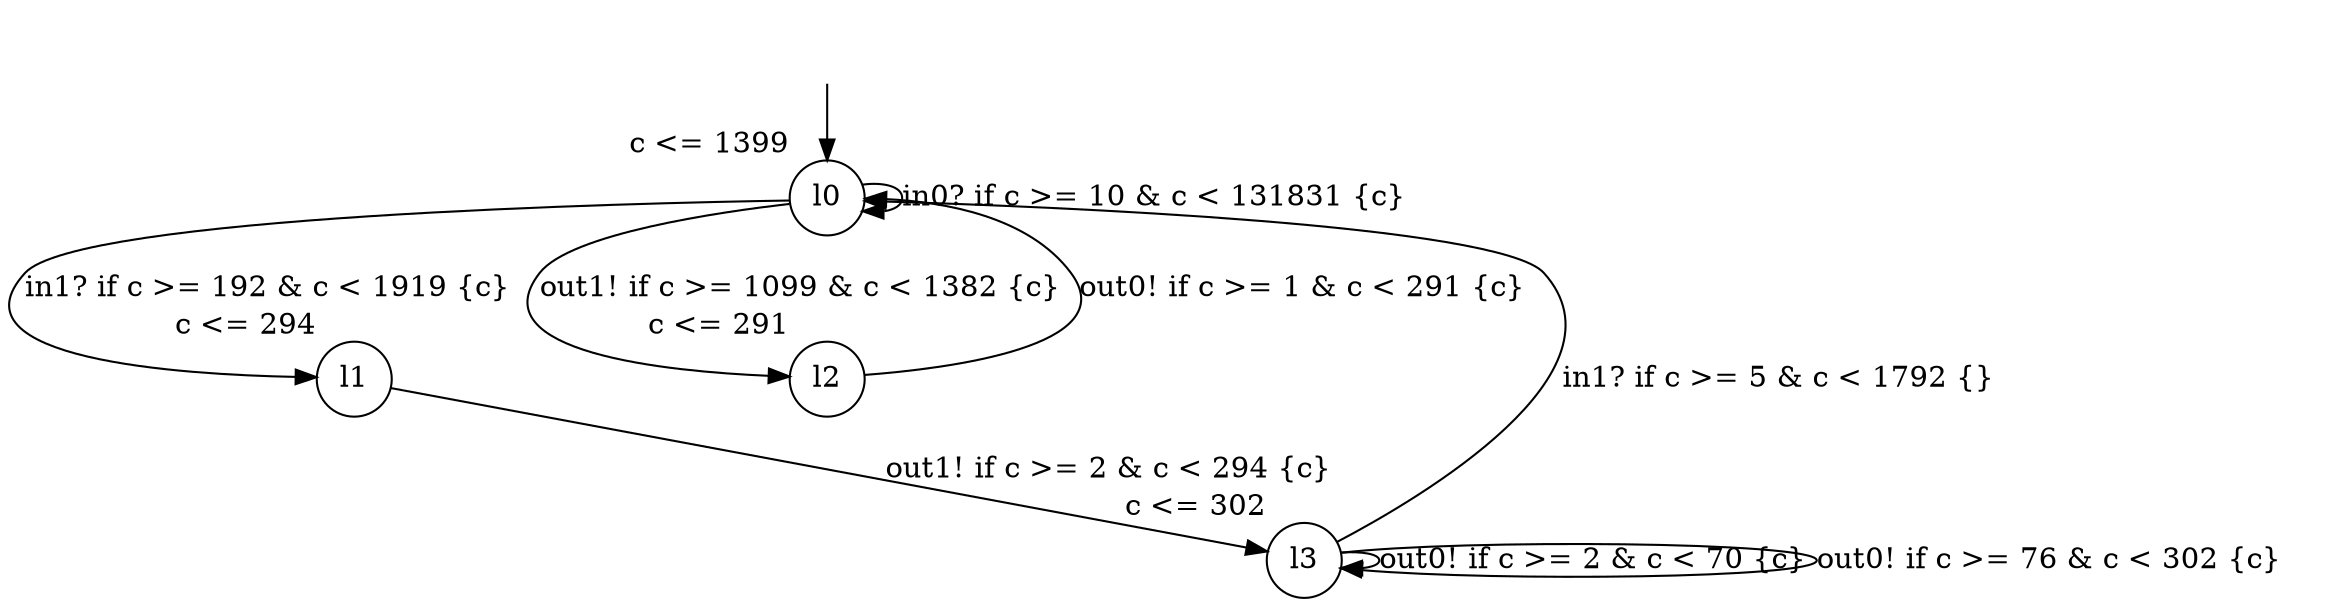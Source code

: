 digraph g {
__start0 [label="" shape="none"];
l0 [shape="circle" margin=0 label="l0", xlabel="c <= 1399"];
l1 [shape="circle" margin=0 label="l1", xlabel="c <= 294"];
l2 [shape="circle" margin=0 label="l2", xlabel="c <= 291"];
l3 [shape="circle" margin=0 label="l3", xlabel="c <= 302"];
l0 -> l0 [label="in0? if c >= 10 & c < 131831 {c} "];
l0 -> l2 [label="out1! if c >= 1099 & c < 1382 {c} "];
l0 -> l1 [label="in1? if c >= 192 & c < 1919 {c} "];
l1 -> l3 [label="out1! if c >= 2 & c < 294 {c} "];
l2 -> l0 [label="out0! if c >= 1 & c < 291 {c} "];
l3 -> l0 [label="in1? if c >= 5 & c < 1792 {} "];
l3 -> l3 [label="out0! if c >= 2 & c < 70 {c} "];
l3 -> l3 [label="out0! if c >= 76 & c < 302 {c} "];
__start0 -> l0;
}
